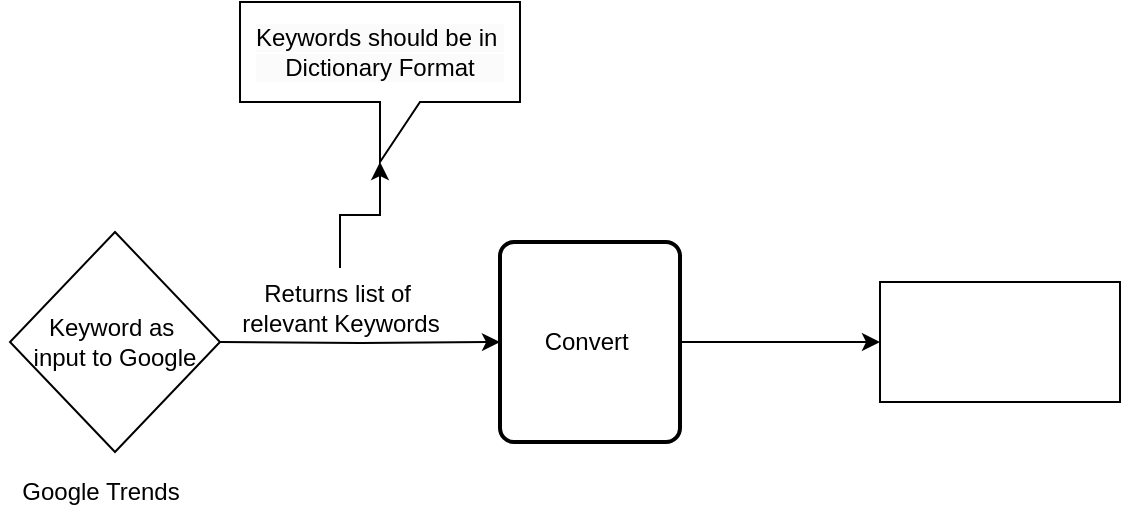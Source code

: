 <mxfile version="24.6.4" type="github">
  <diagram name="Page-1" id="-ndrM5JmogIgWDZhGkkG">
    <mxGraphModel dx="1026" dy="684" grid="1" gridSize="10" guides="1" tooltips="1" connect="1" arrows="1" fold="1" page="1" pageScale="1" pageWidth="850" pageHeight="1100" math="0" shadow="0">
      <root>
        <mxCell id="0" />
        <mxCell id="1" parent="0" />
        <mxCell id="3MPT2Q4FQBJHjUVLw2gJ-2" value="Google Trends" style="text;html=1;align=center;verticalAlign=middle;resizable=0;points=[];autosize=1;strokeColor=none;fillColor=none;" vertex="1" parent="1">
          <mxGeometry x="110" y="340" width="100" height="30" as="geometry" />
        </mxCell>
        <mxCell id="3MPT2Q4FQBJHjUVLw2gJ-5" style="edgeStyle=orthogonalEdgeStyle;rounded=0;orthogonalLoop=1;jettySize=auto;html=1;" edge="1" parent="1" target="3MPT2Q4FQBJHjUVLw2gJ-4">
          <mxGeometry relative="1" as="geometry">
            <mxPoint x="220" y="280" as="sourcePoint" />
          </mxGeometry>
        </mxCell>
        <mxCell id="3MPT2Q4FQBJHjUVLw2gJ-14" style="edgeStyle=orthogonalEdgeStyle;rounded=0;orthogonalLoop=1;jettySize=auto;html=1;" edge="1" parent="1" source="3MPT2Q4FQBJHjUVLw2gJ-4">
          <mxGeometry relative="1" as="geometry">
            <mxPoint x="550" y="280" as="targetPoint" />
          </mxGeometry>
        </mxCell>
        <mxCell id="3MPT2Q4FQBJHjUVLw2gJ-4" value="Convert&amp;nbsp;" style="rounded=1;whiteSpace=wrap;html=1;absoluteArcSize=1;arcSize=14;strokeWidth=2;" vertex="1" parent="1">
          <mxGeometry x="360" y="230" width="90" height="100" as="geometry" />
        </mxCell>
        <mxCell id="3MPT2Q4FQBJHjUVLw2gJ-11" value="" style="edgeStyle=orthogonalEdgeStyle;rounded=0;orthogonalLoop=1;jettySize=auto;html=1;entryX=0;entryY=0;entryDx=70;entryDy=80;entryPerimeter=0;" edge="1" parent="1" source="3MPT2Q4FQBJHjUVLw2gJ-6" target="3MPT2Q4FQBJHjUVLw2gJ-10">
          <mxGeometry relative="1" as="geometry" />
        </mxCell>
        <mxCell id="3MPT2Q4FQBJHjUVLw2gJ-6" value="Returns list of&amp;nbsp;&lt;div&gt;relevant Keywords&lt;/div&gt;" style="text;html=1;align=center;verticalAlign=middle;resizable=0;points=[];autosize=1;strokeColor=none;fillColor=none;" vertex="1" parent="1">
          <mxGeometry x="220" y="243" width="120" height="40" as="geometry" />
        </mxCell>
        <mxCell id="3MPT2Q4FQBJHjUVLw2gJ-7" value="Keyword as&amp;nbsp;&lt;div&gt;input to Google&lt;/div&gt;" style="rhombus;whiteSpace=wrap;html=1;" vertex="1" parent="1">
          <mxGeometry x="115" y="225" width="105" height="110" as="geometry" />
        </mxCell>
        <mxCell id="3MPT2Q4FQBJHjUVLw2gJ-10" value="&lt;meta charset=&quot;utf-8&quot;&gt;&lt;span style=&quot;color: rgb(0, 0, 0); font-family: Helvetica; font-size: 12px; font-style: normal; font-variant-ligatures: normal; font-variant-caps: normal; font-weight: 400; letter-spacing: normal; orphans: 2; text-align: center; text-indent: 0px; text-transform: none; widows: 2; word-spacing: 0px; -webkit-text-stroke-width: 0px; white-space: nowrap; background-color: rgb(251, 251, 251); text-decoration-thickness: initial; text-decoration-style: initial; text-decoration-color: initial; display: inline !important; float: none;&quot;&gt;Keywords should be in&amp;nbsp;&lt;/span&gt;&lt;div style=&quot;forced-color-adjust: none; color: rgb(0, 0, 0); font-family: Helvetica; font-size: 12px; font-style: normal; font-variant-ligatures: normal; font-variant-caps: normal; font-weight: 400; letter-spacing: normal; orphans: 2; text-align: center; text-indent: 0px; text-transform: none; widows: 2; word-spacing: 0px; -webkit-text-stroke-width: 0px; white-space: nowrap; background-color: rgb(251, 251, 251); text-decoration-thickness: initial; text-decoration-style: initial; text-decoration-color: initial;&quot;&gt;Dictionary Format&lt;/div&gt;" style="shape=callout;whiteSpace=wrap;html=1;perimeter=calloutPerimeter;" vertex="1" parent="1">
          <mxGeometry x="230" y="110" width="140" height="80" as="geometry" />
        </mxCell>
        <mxCell id="3MPT2Q4FQBJHjUVLw2gJ-13" value="" style="rounded=0;whiteSpace=wrap;html=1;" vertex="1" parent="1">
          <mxGeometry x="550" y="250" width="120" height="60" as="geometry" />
        </mxCell>
      </root>
    </mxGraphModel>
  </diagram>
</mxfile>
